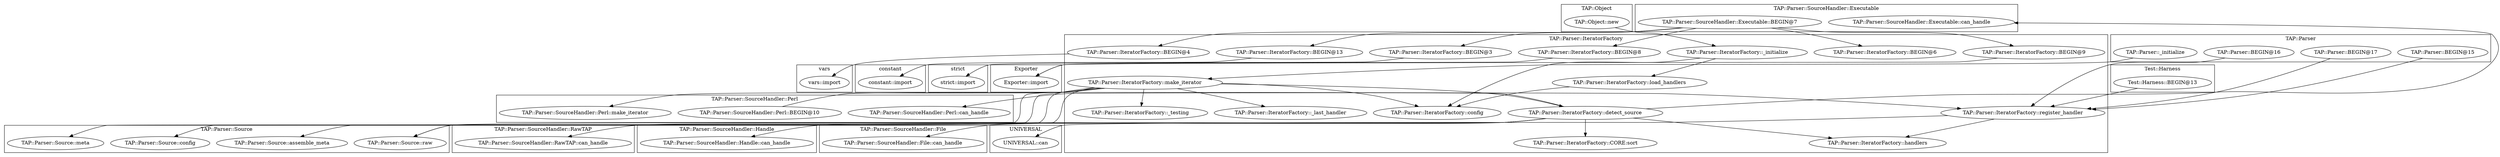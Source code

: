 digraph {
graph [overlap=false]
subgraph cluster_TAP_Parser_SourceHandler_Perl {
	label="TAP::Parser::SourceHandler::Perl";
	"TAP::Parser::SourceHandler::Perl::make_iterator";
	"TAP::Parser::SourceHandler::Perl::BEGIN@10";
	"TAP::Parser::SourceHandler::Perl::can_handle";
}
subgraph cluster_vars {
	label="vars";
	"vars::import";
}
subgraph cluster_strict {
	label="strict";
	"strict::import";
}
subgraph cluster_TAP_Object {
	label="TAP::Object";
	"TAP::Object::new";
}
subgraph cluster_TAP_Parser_SourceHandler_Executable {
	label="TAP::Parser::SourceHandler::Executable";
	"TAP::Parser::SourceHandler::Executable::can_handle";
	"TAP::Parser::SourceHandler::Executable::BEGIN@7";
}
subgraph cluster_Test_Harness {
	label="Test::Harness";
	"Test::Harness::BEGIN@13";
}
subgraph cluster_constant {
	label="constant";
	"constant::import";
}
subgraph cluster_Exporter {
	label="Exporter";
	"Exporter::import";
}
subgraph cluster_TAP_Parser_SourceHandler_RawTAP {
	label="TAP::Parser::SourceHandler::RawTAP";
	"TAP::Parser::SourceHandler::RawTAP::can_handle";
}
subgraph cluster_TAP_Parser_SourceHandler_Handle {
	label="TAP::Parser::SourceHandler::Handle";
	"TAP::Parser::SourceHandler::Handle::can_handle";
}
subgraph cluster_TAP_Parser_Source {
	label="TAP::Parser::Source";
	"TAP::Parser::Source::config";
	"TAP::Parser::Source::assemble_meta";
	"TAP::Parser::Source::raw";
	"TAP::Parser::Source::meta";
}
subgraph cluster_UNIVERSAL {
	label="UNIVERSAL";
	"UNIVERSAL::can";
}
subgraph cluster_TAP_Parser {
	label="TAP::Parser";
	"TAP::Parser::BEGIN@17";
	"TAP::Parser::BEGIN@15";
	"TAP::Parser::_initialize";
	"TAP::Parser::BEGIN@16";
}
subgraph cluster_TAP_Parser_IteratorFactory {
	label="TAP::Parser::IteratorFactory";
	"TAP::Parser::IteratorFactory::BEGIN@3";
	"TAP::Parser::IteratorFactory::load_handlers";
	"TAP::Parser::IteratorFactory::BEGIN@9";
	"TAP::Parser::IteratorFactory::BEGIN@8";
	"TAP::Parser::IteratorFactory::detect_source";
	"TAP::Parser::IteratorFactory::BEGIN@6";
	"TAP::Parser::IteratorFactory::BEGIN@4";
	"TAP::Parser::IteratorFactory::make_iterator";
	"TAP::Parser::IteratorFactory::CORE:sort";
	"TAP::Parser::IteratorFactory::BEGIN@13";
	"TAP::Parser::IteratorFactory::_last_handler";
	"TAP::Parser::IteratorFactory::handlers";
	"TAP::Parser::IteratorFactory::_initialize";
	"TAP::Parser::IteratorFactory::_testing";
	"TAP::Parser::IteratorFactory::register_handler";
	"TAP::Parser::IteratorFactory::config";
}
subgraph cluster_TAP_Parser_SourceHandler_File {
	label="TAP::Parser::SourceHandler::File";
	"TAP::Parser::SourceHandler::File::can_handle";
}
"TAP::Parser::IteratorFactory::detect_source" -> "TAP::Parser::SourceHandler::RawTAP::can_handle";
"TAP::Parser::_initialize" -> "TAP::Parser::IteratorFactory::make_iterator";
"TAP::Parser::IteratorFactory::register_handler" -> "TAP::Parser::IteratorFactory::handlers";
"TAP::Parser::IteratorFactory::detect_source" -> "TAP::Parser::IteratorFactory::handlers";
"TAP::Parser::IteratorFactory::BEGIN@9" -> "Exporter::import";
"TAP::Parser::IteratorFactory::BEGIN@8" -> "Exporter::import";
"TAP::Parser::IteratorFactory::make_iterator" -> "TAP::Parser::IteratorFactory::_testing";
"TAP::Parser::IteratorFactory::make_iterator" -> "TAP::Parser::Source::meta";
"TAP::Parser::IteratorFactory::_initialize" -> "TAP::Parser::IteratorFactory::load_handlers";
"TAP::Parser::SourceHandler::Executable::BEGIN@7" -> "TAP::Parser::IteratorFactory::BEGIN@3";
"TAP::Parser::IteratorFactory::detect_source" -> "TAP::Parser::SourceHandler::Handle::can_handle";
"TAP::Parser::SourceHandler::Executable::BEGIN@7" -> "TAP::Parser::IteratorFactory::BEGIN@6";
"TAP::Parser::IteratorFactory::make_iterator" -> "TAP::Parser::Source::config";
"TAP::Parser::SourceHandler::Executable::BEGIN@7" -> "TAP::Parser::IteratorFactory::BEGIN@13";
"TAP::Parser::IteratorFactory::make_iterator" -> "TAP::Parser::Source::raw";
"TAP::Parser::IteratorFactory::detect_source" -> "TAP::Parser::Source::raw";
"TAP::Parser::IteratorFactory::detect_source" -> "TAP::Parser::SourceHandler::Perl::can_handle";
"TAP::Parser::IteratorFactory::detect_source" -> "TAP::Parser::IteratorFactory::CORE:sort";
"TAP::Parser::IteratorFactory::make_iterator" -> "TAP::Parser::IteratorFactory::_last_handler";
"TAP::Parser::IteratorFactory::make_iterator" -> "TAP::Parser::IteratorFactory::detect_source";
"TAP::Parser::SourceHandler::Executable::BEGIN@7" -> "TAP::Parser::IteratorFactory::BEGIN@4";
"TAP::Parser::BEGIN@17" -> "TAP::Parser::IteratorFactory::register_handler";
"TAP::Parser::BEGIN@15" -> "TAP::Parser::IteratorFactory::register_handler";
"Test::Harness::BEGIN@13" -> "TAP::Parser::IteratorFactory::register_handler";
"TAP::Parser::SourceHandler::Perl::BEGIN@10" -> "TAP::Parser::IteratorFactory::register_handler";
"TAP::Parser::BEGIN@16" -> "TAP::Parser::IteratorFactory::register_handler";
"TAP::Parser::IteratorFactory::register_handler" -> "UNIVERSAL::can";
"TAP::Parser::IteratorFactory::BEGIN@13" -> "constant::import";
"TAP::Parser::SourceHandler::Executable::BEGIN@7" -> "TAP::Parser::IteratorFactory::BEGIN@9";
"TAP::Parser::IteratorFactory::make_iterator" -> "TAP::Parser::SourceHandler::Perl::make_iterator";
"TAP::Parser::IteratorFactory::detect_source" -> "TAP::Parser::SourceHandler::File::can_handle";
"TAP::Parser::IteratorFactory::detect_source" -> "TAP::Parser::SourceHandler::Executable::can_handle";
"TAP::Parser::SourceHandler::Executable::BEGIN@7" -> "TAP::Parser::IteratorFactory::BEGIN@8";
"TAP::Parser::IteratorFactory::BEGIN@4" -> "vars::import";
"TAP::Object::new" -> "TAP::Parser::IteratorFactory::_initialize";
"TAP::Parser::IteratorFactory::make_iterator" -> "TAP::Parser::Source::assemble_meta";
"TAP::Parser::IteratorFactory::BEGIN@3" -> "strict::import";
"TAP::Parser::IteratorFactory::load_handlers" -> "TAP::Parser::IteratorFactory::config";
"TAP::Parser::IteratorFactory::_initialize" -> "TAP::Parser::IteratorFactory::config";
"TAP::Parser::IteratorFactory::make_iterator" -> "TAP::Parser::IteratorFactory::config";
}
